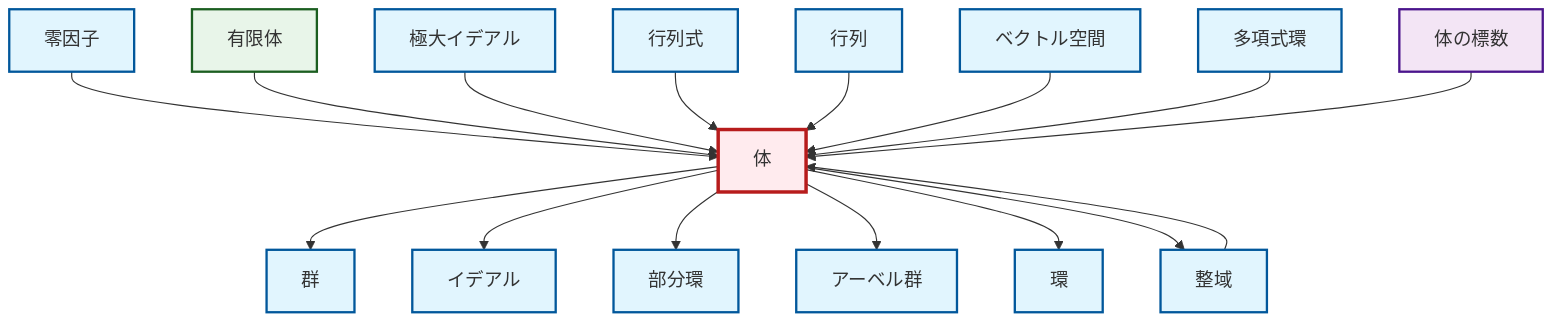 graph TD
    classDef definition fill:#e1f5fe,stroke:#01579b,stroke-width:2px
    classDef theorem fill:#f3e5f5,stroke:#4a148c,stroke-width:2px
    classDef axiom fill:#fff3e0,stroke:#e65100,stroke-width:2px
    classDef example fill:#e8f5e9,stroke:#1b5e20,stroke-width:2px
    classDef current fill:#ffebee,stroke:#b71c1c,stroke-width:3px
    def-polynomial-ring["多項式環"]:::definition
    def-determinant["行列式"]:::definition
    def-group["群"]:::definition
    def-abelian-group["アーベル群"]:::definition
    def-ring["環"]:::definition
    thm-field-characteristic["体の標数"]:::theorem
    def-subring["部分環"]:::definition
    def-zero-divisor["零因子"]:::definition
    def-vector-space["ベクトル空間"]:::definition
    def-matrix["行列"]:::definition
    ex-finite-field["有限体"]:::example
    def-integral-domain["整域"]:::definition
    def-maximal-ideal["極大イデアル"]:::definition
    def-ideal["イデアル"]:::definition
    def-field["体"]:::definition
    def-zero-divisor --> def-field
    def-field --> def-group
    ex-finite-field --> def-field
    def-maximal-ideal --> def-field
    def-determinant --> def-field
    def-field --> def-ideal
    def-matrix --> def-field
    def-integral-domain --> def-field
    def-vector-space --> def-field
    def-field --> def-subring
    def-field --> def-abelian-group
    def-polynomial-ring --> def-field
    def-field --> def-ring
    def-field --> def-integral-domain
    thm-field-characteristic --> def-field
    class def-field current